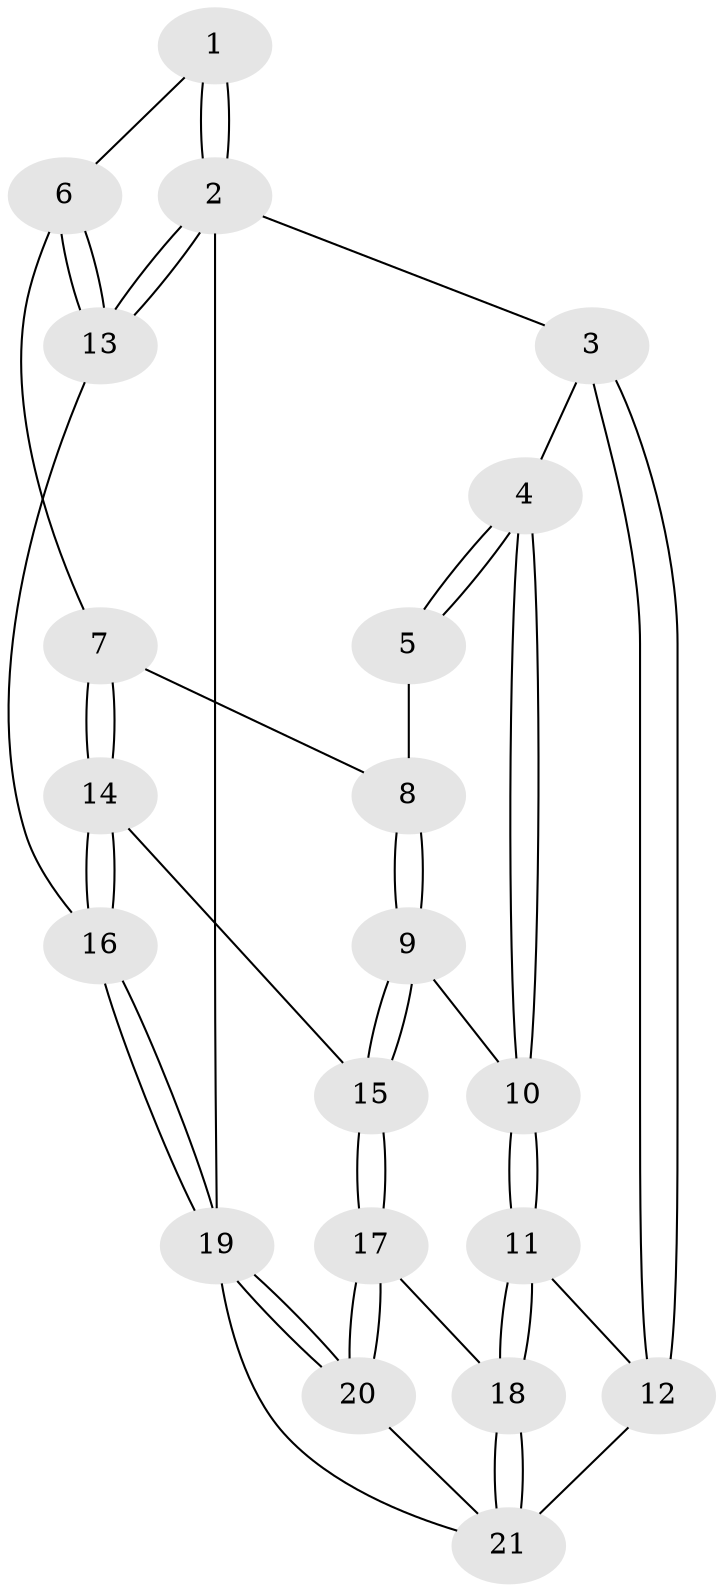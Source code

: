 // Generated by graph-tools (version 1.1) at 2025/46/02/15/25 05:46:28]
// undirected, 21 vertices, 49 edges
graph export_dot {
graph [start="1"]
  node [color=gray90,style=filled];
  1 [pos="+0.7570806976094772+0"];
  2 [pos="+1+0"];
  3 [pos="+0.03323940293904441+0"];
  4 [pos="+0.04230621990562583+0"];
  5 [pos="+0.32324889625397096+0"];
  6 [pos="+0.832272358595833+0.2328418937988898"];
  7 [pos="+0.7986993199143585+0.24673024315112155"];
  8 [pos="+0.6097755427124991+0.20330828023055836"];
  9 [pos="+0.4821765517658358+0.44031720994573864"];
  10 [pos="+0.449045585274888+0.45705932923793524"];
  11 [pos="+0.34282058826536055+0.6225879950569237"];
  12 [pos="+0.20247265596348635+0.6191134268400345"];
  13 [pos="+1+0.2359033071367993"];
  14 [pos="+0.7323218272065265+0.5071392716770503"];
  15 [pos="+0.7276229776499135+0.5100393858712629"];
  16 [pos="+1+0.6456960335737055"];
  17 [pos="+0.6769506514506458+0.6303175621485428"];
  18 [pos="+0.4496679482386929+0.7276126152893405"];
  19 [pos="+1+1"];
  20 [pos="+0.976807640980949+1"];
  21 [pos="+0.5366574436348779+1"];
  1 -- 2;
  1 -- 2;
  1 -- 6;
  2 -- 3;
  2 -- 13;
  2 -- 13;
  2 -- 19;
  3 -- 4;
  3 -- 12;
  3 -- 12;
  4 -- 5;
  4 -- 5;
  4 -- 10;
  4 -- 10;
  5 -- 8;
  6 -- 7;
  6 -- 13;
  6 -- 13;
  7 -- 8;
  7 -- 14;
  7 -- 14;
  8 -- 9;
  8 -- 9;
  9 -- 10;
  9 -- 15;
  9 -- 15;
  10 -- 11;
  10 -- 11;
  11 -- 12;
  11 -- 18;
  11 -- 18;
  12 -- 21;
  13 -- 16;
  14 -- 15;
  14 -- 16;
  14 -- 16;
  15 -- 17;
  15 -- 17;
  16 -- 19;
  16 -- 19;
  17 -- 18;
  17 -- 20;
  17 -- 20;
  18 -- 21;
  18 -- 21;
  19 -- 20;
  19 -- 20;
  19 -- 21;
  20 -- 21;
}
